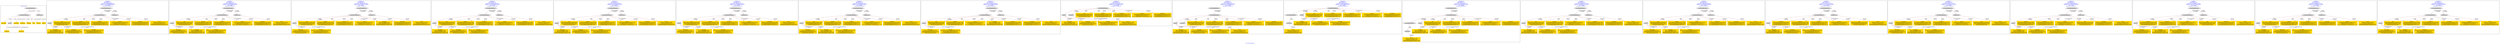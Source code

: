 digraph n0 {
fontcolor="blue"
remincross="true"
label="s12-s-19-artworks.json"
subgraph cluster_0 {
label="1-correct model"
n2[style="filled",color="white",fillcolor="lightgray",label="CulturalHeritageObject1"];
n3[shape="plaintext",style="filled",fillcolor="gold",label="date_made"];
n4[style="filled",color="white",fillcolor="lightgray",label="Person1"];
n5[shape="plaintext",style="filled",fillcolor="gold",label="description"];
n6[shape="plaintext",style="filled",fillcolor="gold",label="dimensions"];
n7[shape="plaintext",style="filled",fillcolor="gold",label="technique"];
n8[shape="plaintext",style="filled",fillcolor="gold",label="title"];
n9[shape="plaintext",style="filled",fillcolor="gold",label="access_id"];
n10[shape="plaintext",style="filled",fillcolor="gold",label="nationality"];
n11[shape="plaintext",style="filled",fillcolor="gold",label="artist_name"];
n12[style="filled",color="white",fillcolor="lightgray",label="EuropeanaAggregation1"];
n13[style="filled",color="white",fillcolor="lightgray",label="WebResource1"];
n14[shape="plaintext",style="filled",fillcolor="gold",label="img_url"];
}
subgraph cluster_1 {
label="candidate 0\nlink coherence:1.0\nnode coherence:1.0\nconfidence:0.4962586639094795\nmapping score:0.6098639990809376\ncost:11.9998\n-precision:0.92-recall:0.92"
n16[style="filled",color="white",fillcolor="lightgray",label="CulturalHeritageObject1"];
n17[style="filled",color="white",fillcolor="lightgray",label="Person1"];
n18[style="filled",color="white",fillcolor="lightgray",label="EuropeanaAggregation1"];
n19[style="filled",color="white",fillcolor="lightgray",label="WebResource1"];
n20[shape="plaintext",style="filled",fillcolor="gold",label="date_made\n[Person,dateOfBirth,0.397]\n[Person,dateOfDeath,0.386]\n[Person,biographicalInformation,0.114]\n[CulturalHeritageObject,created,0.103]"];
n21[shape="plaintext",style="filled",fillcolor="gold",label="artist_name\n[Person,nameOfThePerson,0.56]\n[Person,biographicalInformation,0.317]\n[CulturalHeritageObject,description,0.072]\n[Document,classLink,0.052]"];
n22[shape="plaintext",style="filled",fillcolor="gold",label="title\n[CulturalHeritageObject,description,0.37]\n[Person,biographicalInformation,0.308]\n[CulturalHeritageObject,title,0.224]\n[Document,classLink,0.098]"];
n23[shape="plaintext",style="filled",fillcolor="gold",label="technique\n[CulturalHeritageObject,medium,0.609]\n[CulturalHeritageObject,description,0.188]\n[Person,biographicalInformation,0.124]\n[CulturalHeritageObject,title,0.079]"];
n24[shape="plaintext",style="filled",fillcolor="gold",label="dimensions\n[CulturalHeritageObject,extent,0.595]\n[CulturalHeritageObject,description,0.186]\n[CulturalHeritageObject,title,0.13]\n[CulturalHeritageObject,provenance,0.089]"];
n25[shape="plaintext",style="filled",fillcolor="gold",label="access_id\n[CulturalHeritageObject,extent,0.537]\n[CulturalHeritageObject,description,0.211]\n[WebResource,classLink,0.127]\n[CulturalHeritageObject,accessionNumber,0.125]"];
n26[shape="plaintext",style="filled",fillcolor="gold",label="nationality\n[Person,countryAssociatedWithThePerson,0.873]\n[Person,biographicalInformation,0.07]\n[CulturalHeritageObject,title,0.031]\n[CulturalHeritageObject,description,0.025]"];
n27[shape="plaintext",style="filled",fillcolor="gold",label="description\n[Person,biographicalInformation,0.464]\n[CulturalHeritageObject,description,0.402]\n[CulturalHeritageObject,title,0.087]\n[CulturalHeritageObject,provenance,0.047]"];
n28[shape="plaintext",style="filled",fillcolor="gold",label="img_url\n[WebResource,classLink,0.683]\n[Document,classLink,0.222]\n[Person,biographicalInformation,0.051]\n[CulturalHeritageObject,description,0.045]"];
}
subgraph cluster_2 {
label="candidate 1\nlink coherence:1.0\nnode coherence:1.0\nconfidence:0.4949834685319461\nmapping score:0.6094389339550931\ncost:11.9998\n-precision:0.92-recall:0.92"
n30[style="filled",color="white",fillcolor="lightgray",label="CulturalHeritageObject1"];
n31[style="filled",color="white",fillcolor="lightgray",label="Person1"];
n32[style="filled",color="white",fillcolor="lightgray",label="EuropeanaAggregation1"];
n33[style="filled",color="white",fillcolor="lightgray",label="WebResource1"];
n34[shape="plaintext",style="filled",fillcolor="gold",label="artist_name\n[Person,nameOfThePerson,0.56]\n[Person,biographicalInformation,0.317]\n[CulturalHeritageObject,description,0.072]\n[Document,classLink,0.052]"];
n35[shape="plaintext",style="filled",fillcolor="gold",label="title\n[CulturalHeritageObject,description,0.37]\n[Person,biographicalInformation,0.308]\n[CulturalHeritageObject,title,0.224]\n[Document,classLink,0.098]"];
n36[shape="plaintext",style="filled",fillcolor="gold",label="technique\n[CulturalHeritageObject,medium,0.609]\n[CulturalHeritageObject,description,0.188]\n[Person,biographicalInformation,0.124]\n[CulturalHeritageObject,title,0.079]"];
n37[shape="plaintext",style="filled",fillcolor="gold",label="dimensions\n[CulturalHeritageObject,extent,0.595]\n[CulturalHeritageObject,description,0.186]\n[CulturalHeritageObject,title,0.13]\n[CulturalHeritageObject,provenance,0.089]"];
n38[shape="plaintext",style="filled",fillcolor="gold",label="access_id\n[CulturalHeritageObject,extent,0.537]\n[CulturalHeritageObject,description,0.211]\n[WebResource,classLink,0.127]\n[CulturalHeritageObject,accessionNumber,0.125]"];
n39[shape="plaintext",style="filled",fillcolor="gold",label="date_made\n[Person,dateOfBirth,0.397]\n[Person,dateOfDeath,0.386]\n[Person,biographicalInformation,0.114]\n[CulturalHeritageObject,created,0.103]"];
n40[shape="plaintext",style="filled",fillcolor="gold",label="nationality\n[Person,countryAssociatedWithThePerson,0.873]\n[Person,biographicalInformation,0.07]\n[CulturalHeritageObject,title,0.031]\n[CulturalHeritageObject,description,0.025]"];
n41[shape="plaintext",style="filled",fillcolor="gold",label="description\n[Person,biographicalInformation,0.464]\n[CulturalHeritageObject,description,0.402]\n[CulturalHeritageObject,title,0.087]\n[CulturalHeritageObject,provenance,0.047]"];
n42[shape="plaintext",style="filled",fillcolor="gold",label="img_url\n[WebResource,classLink,0.683]\n[Document,classLink,0.222]\n[Person,biographicalInformation,0.051]\n[CulturalHeritageObject,description,0.045]"];
}
subgraph cluster_3 {
label="candidate 10\nlink coherence:1.0\nnode coherence:1.0\nconfidence:0.4635248199029944\nmapping score:0.5989527177454426\ncost:11.9998\n-precision:1.0-recall:1.0"
n44[style="filled",color="white",fillcolor="lightgray",label="CulturalHeritageObject1"];
n45[style="filled",color="white",fillcolor="lightgray",label="Person1"];
n46[style="filled",color="white",fillcolor="lightgray",label="EuropeanaAggregation1"];
n47[style="filled",color="white",fillcolor="lightgray",label="WebResource1"];
n48[shape="plaintext",style="filled",fillcolor="gold",label="artist_name\n[Person,nameOfThePerson,0.56]\n[Person,biographicalInformation,0.317]\n[CulturalHeritageObject,description,0.072]\n[Document,classLink,0.052]"];
n49[shape="plaintext",style="filled",fillcolor="gold",label="title\n[CulturalHeritageObject,description,0.37]\n[Person,biographicalInformation,0.308]\n[CulturalHeritageObject,title,0.224]\n[Document,classLink,0.098]"];
n50[shape="plaintext",style="filled",fillcolor="gold",label="technique\n[CulturalHeritageObject,medium,0.609]\n[CulturalHeritageObject,description,0.188]\n[Person,biographicalInformation,0.124]\n[CulturalHeritageObject,title,0.079]"];
n51[shape="plaintext",style="filled",fillcolor="gold",label="dimensions\n[CulturalHeritageObject,extent,0.595]\n[CulturalHeritageObject,description,0.186]\n[CulturalHeritageObject,title,0.13]\n[CulturalHeritageObject,provenance,0.089]"];
n52[shape="plaintext",style="filled",fillcolor="gold",label="access_id\n[CulturalHeritageObject,extent,0.537]\n[CulturalHeritageObject,description,0.211]\n[WebResource,classLink,0.127]\n[CulturalHeritageObject,accessionNumber,0.125]"];
n53[shape="plaintext",style="filled",fillcolor="gold",label="date_made\n[Person,dateOfBirth,0.397]\n[Person,dateOfDeath,0.386]\n[Person,biographicalInformation,0.114]\n[CulturalHeritageObject,created,0.103]"];
n54[shape="plaintext",style="filled",fillcolor="gold",label="nationality\n[Person,countryAssociatedWithThePerson,0.873]\n[Person,biographicalInformation,0.07]\n[CulturalHeritageObject,title,0.031]\n[CulturalHeritageObject,description,0.025]"];
n55[shape="plaintext",style="filled",fillcolor="gold",label="description\n[Person,biographicalInformation,0.464]\n[CulturalHeritageObject,description,0.402]\n[CulturalHeritageObject,title,0.087]\n[CulturalHeritageObject,provenance,0.047]"];
n56[shape="plaintext",style="filled",fillcolor="gold",label="img_url\n[WebResource,classLink,0.683]\n[Document,classLink,0.222]\n[Person,biographicalInformation,0.051]\n[CulturalHeritageObject,description,0.045]"];
}
subgraph cluster_4 {
label="candidate 11\nlink coherence:1.0\nnode coherence:1.0\nconfidence:0.45678439160992657\nmapping score:0.5967059083144199\ncost:11.9998\n-precision:0.83-recall:0.83"
n58[style="filled",color="white",fillcolor="lightgray",label="CulturalHeritageObject1"];
n59[style="filled",color="white",fillcolor="lightgray",label="Person1"];
n60[style="filled",color="white",fillcolor="lightgray",label="EuropeanaAggregation1"];
n61[style="filled",color="white",fillcolor="lightgray",label="WebResource1"];
n62[shape="plaintext",style="filled",fillcolor="gold",label="date_made\n[Person,dateOfBirth,0.397]\n[Person,dateOfDeath,0.386]\n[Person,biographicalInformation,0.114]\n[CulturalHeritageObject,created,0.103]"];
n63[shape="plaintext",style="filled",fillcolor="gold",label="artist_name\n[Person,nameOfThePerson,0.56]\n[Person,biographicalInformation,0.317]\n[CulturalHeritageObject,description,0.072]\n[Document,classLink,0.052]"];
n64[shape="plaintext",style="filled",fillcolor="gold",label="title\n[CulturalHeritageObject,description,0.37]\n[Person,biographicalInformation,0.308]\n[CulturalHeritageObject,title,0.224]\n[Document,classLink,0.098]"];
n65[shape="plaintext",style="filled",fillcolor="gold",label="technique\n[CulturalHeritageObject,medium,0.609]\n[CulturalHeritageObject,description,0.188]\n[Person,biographicalInformation,0.124]\n[CulturalHeritageObject,title,0.079]"];
n66[shape="plaintext",style="filled",fillcolor="gold",label="dimensions\n[CulturalHeritageObject,extent,0.595]\n[CulturalHeritageObject,description,0.186]\n[CulturalHeritageObject,title,0.13]\n[CulturalHeritageObject,provenance,0.089]"];
n67[shape="plaintext",style="filled",fillcolor="gold",label="access_id\n[CulturalHeritageObject,extent,0.537]\n[CulturalHeritageObject,description,0.211]\n[WebResource,classLink,0.127]\n[CulturalHeritageObject,accessionNumber,0.125]"];
n68[shape="plaintext",style="filled",fillcolor="gold",label="nationality\n[Person,countryAssociatedWithThePerson,0.873]\n[Person,biographicalInformation,0.07]\n[CulturalHeritageObject,title,0.031]\n[CulturalHeritageObject,description,0.025]"];
n69[shape="plaintext",style="filled",fillcolor="gold",label="description\n[Person,biographicalInformation,0.464]\n[CulturalHeritageObject,description,0.402]\n[CulturalHeritageObject,title,0.087]\n[CulturalHeritageObject,provenance,0.047]"];
n70[shape="plaintext",style="filled",fillcolor="gold",label="img_url\n[WebResource,classLink,0.683]\n[Document,classLink,0.222]\n[Person,biographicalInformation,0.051]\n[CulturalHeritageObject,description,0.045]"];
}
subgraph cluster_5 {
label="candidate 12\nlink coherence:1.0\nnode coherence:1.0\nconfidence:0.45678439160992657\nmapping score:0.5967059083144199\ncost:11.99985\n-precision:0.83-recall:0.83"
n72[style="filled",color="white",fillcolor="lightgray",label="CulturalHeritageObject1"];
n73[style="filled",color="white",fillcolor="lightgray",label="Person1"];
n74[style="filled",color="white",fillcolor="lightgray",label="EuropeanaAggregation1"];
n75[style="filled",color="white",fillcolor="lightgray",label="WebResource2"];
n76[shape="plaintext",style="filled",fillcolor="gold",label="img_url\n[WebResource,classLink,0.683]\n[Document,classLink,0.222]\n[Person,biographicalInformation,0.051]\n[CulturalHeritageObject,description,0.045]"];
n77[shape="plaintext",style="filled",fillcolor="gold",label="date_made\n[Person,dateOfBirth,0.397]\n[Person,dateOfDeath,0.386]\n[Person,biographicalInformation,0.114]\n[CulturalHeritageObject,created,0.103]"];
n78[shape="plaintext",style="filled",fillcolor="gold",label="artist_name\n[Person,nameOfThePerson,0.56]\n[Person,biographicalInformation,0.317]\n[CulturalHeritageObject,description,0.072]\n[Document,classLink,0.052]"];
n79[shape="plaintext",style="filled",fillcolor="gold",label="title\n[CulturalHeritageObject,description,0.37]\n[Person,biographicalInformation,0.308]\n[CulturalHeritageObject,title,0.224]\n[Document,classLink,0.098]"];
n80[shape="plaintext",style="filled",fillcolor="gold",label="technique\n[CulturalHeritageObject,medium,0.609]\n[CulturalHeritageObject,description,0.188]\n[Person,biographicalInformation,0.124]\n[CulturalHeritageObject,title,0.079]"];
n81[shape="plaintext",style="filled",fillcolor="gold",label="dimensions\n[CulturalHeritageObject,extent,0.595]\n[CulturalHeritageObject,description,0.186]\n[CulturalHeritageObject,title,0.13]\n[CulturalHeritageObject,provenance,0.089]"];
n82[shape="plaintext",style="filled",fillcolor="gold",label="access_id\n[CulturalHeritageObject,extent,0.537]\n[CulturalHeritageObject,description,0.211]\n[WebResource,classLink,0.127]\n[CulturalHeritageObject,accessionNumber,0.125]"];
n83[shape="plaintext",style="filled",fillcolor="gold",label="nationality\n[Person,countryAssociatedWithThePerson,0.873]\n[Person,biographicalInformation,0.07]\n[CulturalHeritageObject,title,0.031]\n[CulturalHeritageObject,description,0.025]"];
n84[shape="plaintext",style="filled",fillcolor="gold",label="description\n[Person,biographicalInformation,0.464]\n[CulturalHeritageObject,description,0.402]\n[CulturalHeritageObject,title,0.087]\n[CulturalHeritageObject,provenance,0.047]"];
}
subgraph cluster_6 {
label="candidate 13\nlink coherence:1.0\nnode coherence:1.0\nconfidence:0.45550919623239317\nmapping score:0.5962808431885754\ncost:11.9998\n-precision:0.83-recall:0.83"
n86[style="filled",color="white",fillcolor="lightgray",label="CulturalHeritageObject1"];
n87[style="filled",color="white",fillcolor="lightgray",label="Person1"];
n88[style="filled",color="white",fillcolor="lightgray",label="EuropeanaAggregation1"];
n89[style="filled",color="white",fillcolor="lightgray",label="WebResource1"];
n90[shape="plaintext",style="filled",fillcolor="gold",label="artist_name\n[Person,nameOfThePerson,0.56]\n[Person,biographicalInformation,0.317]\n[CulturalHeritageObject,description,0.072]\n[Document,classLink,0.052]"];
n91[shape="plaintext",style="filled",fillcolor="gold",label="title\n[CulturalHeritageObject,description,0.37]\n[Person,biographicalInformation,0.308]\n[CulturalHeritageObject,title,0.224]\n[Document,classLink,0.098]"];
n92[shape="plaintext",style="filled",fillcolor="gold",label="technique\n[CulturalHeritageObject,medium,0.609]\n[CulturalHeritageObject,description,0.188]\n[Person,biographicalInformation,0.124]\n[CulturalHeritageObject,title,0.079]"];
n93[shape="plaintext",style="filled",fillcolor="gold",label="dimensions\n[CulturalHeritageObject,extent,0.595]\n[CulturalHeritageObject,description,0.186]\n[CulturalHeritageObject,title,0.13]\n[CulturalHeritageObject,provenance,0.089]"];
n94[shape="plaintext",style="filled",fillcolor="gold",label="access_id\n[CulturalHeritageObject,extent,0.537]\n[CulturalHeritageObject,description,0.211]\n[WebResource,classLink,0.127]\n[CulturalHeritageObject,accessionNumber,0.125]"];
n95[shape="plaintext",style="filled",fillcolor="gold",label="date_made\n[Person,dateOfBirth,0.397]\n[Person,dateOfDeath,0.386]\n[Person,biographicalInformation,0.114]\n[CulturalHeritageObject,created,0.103]"];
n96[shape="plaintext",style="filled",fillcolor="gold",label="nationality\n[Person,countryAssociatedWithThePerson,0.873]\n[Person,biographicalInformation,0.07]\n[CulturalHeritageObject,title,0.031]\n[CulturalHeritageObject,description,0.025]"];
n97[shape="plaintext",style="filled",fillcolor="gold",label="description\n[Person,biographicalInformation,0.464]\n[CulturalHeritageObject,description,0.402]\n[CulturalHeritageObject,title,0.087]\n[CulturalHeritageObject,provenance,0.047]"];
n98[shape="plaintext",style="filled",fillcolor="gold",label="img_url\n[WebResource,classLink,0.683]\n[Document,classLink,0.222]\n[Person,biographicalInformation,0.051]\n[CulturalHeritageObject,description,0.045]"];
}
subgraph cluster_7 {
label="candidate 14\nlink coherence:1.0\nnode coherence:1.0\nconfidence:0.45550919623239317\nmapping score:0.5962808431885754\ncost:11.99985\n-precision:0.83-recall:0.83"
n100[style="filled",color="white",fillcolor="lightgray",label="CulturalHeritageObject1"];
n101[style="filled",color="white",fillcolor="lightgray",label="Person1"];
n102[style="filled",color="white",fillcolor="lightgray",label="EuropeanaAggregation1"];
n103[style="filled",color="white",fillcolor="lightgray",label="WebResource2"];
n104[shape="plaintext",style="filled",fillcolor="gold",label="img_url\n[WebResource,classLink,0.683]\n[Document,classLink,0.222]\n[Person,biographicalInformation,0.051]\n[CulturalHeritageObject,description,0.045]"];
n105[shape="plaintext",style="filled",fillcolor="gold",label="artist_name\n[Person,nameOfThePerson,0.56]\n[Person,biographicalInformation,0.317]\n[CulturalHeritageObject,description,0.072]\n[Document,classLink,0.052]"];
n106[shape="plaintext",style="filled",fillcolor="gold",label="title\n[CulturalHeritageObject,description,0.37]\n[Person,biographicalInformation,0.308]\n[CulturalHeritageObject,title,0.224]\n[Document,classLink,0.098]"];
n107[shape="plaintext",style="filled",fillcolor="gold",label="technique\n[CulturalHeritageObject,medium,0.609]\n[CulturalHeritageObject,description,0.188]\n[Person,biographicalInformation,0.124]\n[CulturalHeritageObject,title,0.079]"];
n108[shape="plaintext",style="filled",fillcolor="gold",label="dimensions\n[CulturalHeritageObject,extent,0.595]\n[CulturalHeritageObject,description,0.186]\n[CulturalHeritageObject,title,0.13]\n[CulturalHeritageObject,provenance,0.089]"];
n109[shape="plaintext",style="filled",fillcolor="gold",label="access_id\n[CulturalHeritageObject,extent,0.537]\n[CulturalHeritageObject,description,0.211]\n[WebResource,classLink,0.127]\n[CulturalHeritageObject,accessionNumber,0.125]"];
n110[shape="plaintext",style="filled",fillcolor="gold",label="date_made\n[Person,dateOfBirth,0.397]\n[Person,dateOfDeath,0.386]\n[Person,biographicalInformation,0.114]\n[CulturalHeritageObject,created,0.103]"];
n111[shape="plaintext",style="filled",fillcolor="gold",label="nationality\n[Person,countryAssociatedWithThePerson,0.873]\n[Person,biographicalInformation,0.07]\n[CulturalHeritageObject,title,0.031]\n[CulturalHeritageObject,description,0.025]"];
n112[shape="plaintext",style="filled",fillcolor="gold",label="description\n[Person,biographicalInformation,0.464]\n[CulturalHeritageObject,description,0.402]\n[CulturalHeritageObject,title,0.087]\n[CulturalHeritageObject,provenance,0.047]"];
}
subgraph cluster_8 {
label="candidate 15\nlink coherence:1.0\nnode coherence:1.0\nconfidence:0.45316462630560395\nmapping score:0.5954993198796458\ncost:11.9998\n-precision:0.83-recall:0.83"
n114[style="filled",color="white",fillcolor="lightgray",label="CulturalHeritageObject1"];
n115[style="filled",color="white",fillcolor="lightgray",label="Person1"];
n116[style="filled",color="white",fillcolor="lightgray",label="EuropeanaAggregation1"];
n117[style="filled",color="white",fillcolor="lightgray",label="WebResource1"];
n118[shape="plaintext",style="filled",fillcolor="gold",label="artist_name\n[Person,nameOfThePerson,0.56]\n[Person,biographicalInformation,0.317]\n[CulturalHeritageObject,description,0.072]\n[Document,classLink,0.052]"];
n119[shape="plaintext",style="filled",fillcolor="gold",label="title\n[CulturalHeritageObject,description,0.37]\n[Person,biographicalInformation,0.308]\n[CulturalHeritageObject,title,0.224]\n[Document,classLink,0.098]"];
n120[shape="plaintext",style="filled",fillcolor="gold",label="technique\n[CulturalHeritageObject,medium,0.609]\n[CulturalHeritageObject,description,0.188]\n[Person,biographicalInformation,0.124]\n[CulturalHeritageObject,title,0.079]"];
n121[shape="plaintext",style="filled",fillcolor="gold",label="access_id\n[CulturalHeritageObject,extent,0.537]\n[CulturalHeritageObject,description,0.211]\n[WebResource,classLink,0.127]\n[CulturalHeritageObject,accessionNumber,0.125]"];
n122[shape="plaintext",style="filled",fillcolor="gold",label="date_made\n[Person,dateOfBirth,0.397]\n[Person,dateOfDeath,0.386]\n[Person,biographicalInformation,0.114]\n[CulturalHeritageObject,created,0.103]"];
n123[shape="plaintext",style="filled",fillcolor="gold",label="nationality\n[Person,countryAssociatedWithThePerson,0.873]\n[Person,biographicalInformation,0.07]\n[CulturalHeritageObject,title,0.031]\n[CulturalHeritageObject,description,0.025]"];
n124[shape="plaintext",style="filled",fillcolor="gold",label="dimensions\n[CulturalHeritageObject,extent,0.595]\n[CulturalHeritageObject,description,0.186]\n[CulturalHeritageObject,title,0.13]\n[CulturalHeritageObject,provenance,0.089]"];
n125[shape="plaintext",style="filled",fillcolor="gold",label="description\n[Person,biographicalInformation,0.464]\n[CulturalHeritageObject,description,0.402]\n[CulturalHeritageObject,title,0.087]\n[CulturalHeritageObject,provenance,0.047]"];
n126[shape="plaintext",style="filled",fillcolor="gold",label="img_url\n[WebResource,classLink,0.683]\n[Document,classLink,0.222]\n[Person,biographicalInformation,0.051]\n[CulturalHeritageObject,description,0.045]"];
}
subgraph cluster_9 {
label="candidate 16\nlink coherence:1.0\nnode coherence:1.0\nconfidence:0.4450334694572182\nmapping score:0.5927889342635172\ncost:10.99992\n-precision:0.73-recall:0.67"
n128[style="filled",color="white",fillcolor="lightgray",label="CulturalHeritageObject1"];
n129[style="filled",color="white",fillcolor="lightgray",label="Person1"];
n130[style="filled",color="white",fillcolor="lightgray",label="Document1"];
n131[shape="plaintext",style="filled",fillcolor="gold",label="date_made\n[Person,dateOfBirth,0.397]\n[Person,dateOfDeath,0.386]\n[Person,biographicalInformation,0.114]\n[CulturalHeritageObject,created,0.103]"];
n132[shape="plaintext",style="filled",fillcolor="gold",label="artist_name\n[Person,nameOfThePerson,0.56]\n[Person,biographicalInformation,0.317]\n[CulturalHeritageObject,description,0.072]\n[Document,classLink,0.052]"];
n133[shape="plaintext",style="filled",fillcolor="gold",label="title\n[CulturalHeritageObject,description,0.37]\n[Person,biographicalInformation,0.308]\n[CulturalHeritageObject,title,0.224]\n[Document,classLink,0.098]"];
n134[shape="plaintext",style="filled",fillcolor="gold",label="technique\n[CulturalHeritageObject,medium,0.609]\n[CulturalHeritageObject,description,0.188]\n[Person,biographicalInformation,0.124]\n[CulturalHeritageObject,title,0.079]"];
n135[shape="plaintext",style="filled",fillcolor="gold",label="dimensions\n[CulturalHeritageObject,extent,0.595]\n[CulturalHeritageObject,description,0.186]\n[CulturalHeritageObject,title,0.13]\n[CulturalHeritageObject,provenance,0.089]"];
n136[shape="plaintext",style="filled",fillcolor="gold",label="access_id\n[CulturalHeritageObject,extent,0.537]\n[CulturalHeritageObject,description,0.211]\n[WebResource,classLink,0.127]\n[CulturalHeritageObject,accessionNumber,0.125]"];
n137[shape="plaintext",style="filled",fillcolor="gold",label="nationality\n[Person,countryAssociatedWithThePerson,0.873]\n[Person,biographicalInformation,0.07]\n[CulturalHeritageObject,title,0.031]\n[CulturalHeritageObject,description,0.025]"];
n138[shape="plaintext",style="filled",fillcolor="gold",label="description\n[Person,biographicalInformation,0.464]\n[CulturalHeritageObject,description,0.402]\n[CulturalHeritageObject,title,0.087]\n[CulturalHeritageObject,provenance,0.047]"];
n139[shape="plaintext",style="filled",fillcolor="gold",label="img_url\n[WebResource,classLink,0.683]\n[Document,classLink,0.222]\n[Person,biographicalInformation,0.051]\n[CulturalHeritageObject,description,0.045]"];
}
subgraph cluster_10 {
label="candidate 17\nlink coherence:1.0\nnode coherence:1.0\nconfidence:0.4450334694572182\nmapping score:0.5927889342635172\ncost:11.99986\n-precision:0.75-recall:0.75"
n141[style="filled",color="white",fillcolor="lightgray",label="CulturalHeritageObject1"];
n142[style="filled",color="white",fillcolor="lightgray",label="Person1"];
n143[style="filled",color="white",fillcolor="lightgray",label="Document1"];
n144[style="filled",color="white",fillcolor="lightgray",label="EuropeanaAggregation1"];
n145[shape="plaintext",style="filled",fillcolor="gold",label="date_made\n[Person,dateOfBirth,0.397]\n[Person,dateOfDeath,0.386]\n[Person,biographicalInformation,0.114]\n[CulturalHeritageObject,created,0.103]"];
n146[shape="plaintext",style="filled",fillcolor="gold",label="artist_name\n[Person,nameOfThePerson,0.56]\n[Person,biographicalInformation,0.317]\n[CulturalHeritageObject,description,0.072]\n[Document,classLink,0.052]"];
n147[shape="plaintext",style="filled",fillcolor="gold",label="title\n[CulturalHeritageObject,description,0.37]\n[Person,biographicalInformation,0.308]\n[CulturalHeritageObject,title,0.224]\n[Document,classLink,0.098]"];
n148[shape="plaintext",style="filled",fillcolor="gold",label="technique\n[CulturalHeritageObject,medium,0.609]\n[CulturalHeritageObject,description,0.188]\n[Person,biographicalInformation,0.124]\n[CulturalHeritageObject,title,0.079]"];
n149[shape="plaintext",style="filled",fillcolor="gold",label="dimensions\n[CulturalHeritageObject,extent,0.595]\n[CulturalHeritageObject,description,0.186]\n[CulturalHeritageObject,title,0.13]\n[CulturalHeritageObject,provenance,0.089]"];
n150[shape="plaintext",style="filled",fillcolor="gold",label="access_id\n[CulturalHeritageObject,extent,0.537]\n[CulturalHeritageObject,description,0.211]\n[WebResource,classLink,0.127]\n[CulturalHeritageObject,accessionNumber,0.125]"];
n151[shape="plaintext",style="filled",fillcolor="gold",label="nationality\n[Person,countryAssociatedWithThePerson,0.873]\n[Person,biographicalInformation,0.07]\n[CulturalHeritageObject,title,0.031]\n[CulturalHeritageObject,description,0.025]"];
n152[shape="plaintext",style="filled",fillcolor="gold",label="description\n[Person,biographicalInformation,0.464]\n[CulturalHeritageObject,description,0.402]\n[CulturalHeritageObject,title,0.087]\n[CulturalHeritageObject,provenance,0.047]"];
n153[shape="plaintext",style="filled",fillcolor="gold",label="img_url\n[WebResource,classLink,0.683]\n[Document,classLink,0.222]\n[Person,biographicalInformation,0.051]\n[CulturalHeritageObject,description,0.045]"];
}
subgraph cluster_11 {
label="candidate 18\nlink coherence:1.0\nnode coherence:1.0\nconfidence:0.4450334694572182\nmapping score:0.5927889342635172\ncost:11.99991\n-precision:0.67-recall:0.67"
n155[style="filled",color="white",fillcolor="lightgray",label="CulturalHeritageObject1"];
n156[style="filled",color="white",fillcolor="lightgray",label="CulturalHeritageObject2"];
n157[style="filled",color="white",fillcolor="lightgray",label="Person1"];
n158[style="filled",color="white",fillcolor="lightgray",label="Document2"];
n159[shape="plaintext",style="filled",fillcolor="gold",label="date_made\n[Person,dateOfBirth,0.397]\n[Person,dateOfDeath,0.386]\n[Person,biographicalInformation,0.114]\n[CulturalHeritageObject,created,0.103]"];
n160[shape="plaintext",style="filled",fillcolor="gold",label="artist_name\n[Person,nameOfThePerson,0.56]\n[Person,biographicalInformation,0.317]\n[CulturalHeritageObject,description,0.072]\n[Document,classLink,0.052]"];
n161[shape="plaintext",style="filled",fillcolor="gold",label="title\n[CulturalHeritageObject,description,0.37]\n[Person,biographicalInformation,0.308]\n[CulturalHeritageObject,title,0.224]\n[Document,classLink,0.098]"];
n162[shape="plaintext",style="filled",fillcolor="gold",label="technique\n[CulturalHeritageObject,medium,0.609]\n[CulturalHeritageObject,description,0.188]\n[Person,biographicalInformation,0.124]\n[CulturalHeritageObject,title,0.079]"];
n163[shape="plaintext",style="filled",fillcolor="gold",label="dimensions\n[CulturalHeritageObject,extent,0.595]\n[CulturalHeritageObject,description,0.186]\n[CulturalHeritageObject,title,0.13]\n[CulturalHeritageObject,provenance,0.089]"];
n164[shape="plaintext",style="filled",fillcolor="gold",label="access_id\n[CulturalHeritageObject,extent,0.537]\n[CulturalHeritageObject,description,0.211]\n[WebResource,classLink,0.127]\n[CulturalHeritageObject,accessionNumber,0.125]"];
n165[shape="plaintext",style="filled",fillcolor="gold",label="img_url\n[WebResource,classLink,0.683]\n[Document,classLink,0.222]\n[Person,biographicalInformation,0.051]\n[CulturalHeritageObject,description,0.045]"];
n166[shape="plaintext",style="filled",fillcolor="gold",label="nationality\n[Person,countryAssociatedWithThePerson,0.873]\n[Person,biographicalInformation,0.07]\n[CulturalHeritageObject,title,0.031]\n[CulturalHeritageObject,description,0.025]"];
n167[shape="plaintext",style="filled",fillcolor="gold",label="description\n[Person,biographicalInformation,0.464]\n[CulturalHeritageObject,description,0.402]\n[CulturalHeritageObject,title,0.087]\n[CulturalHeritageObject,provenance,0.047]"];
}
subgraph cluster_12 {
label="candidate 19\nlink coherence:1.0\nnode coherence:1.0\nconfidence:0.4450334694572182\nmapping score:0.5927889342635172\ncost:12.99985\n-precision:0.69-recall:0.75"
n169[style="filled",color="white",fillcolor="lightgray",label="CulturalHeritageObject1"];
n170[style="filled",color="white",fillcolor="lightgray",label="CulturalHeritageObject2"];
n171[style="filled",color="white",fillcolor="lightgray",label="Person1"];
n172[style="filled",color="white",fillcolor="lightgray",label="Document2"];
n173[style="filled",color="white",fillcolor="lightgray",label="EuropeanaAggregation1"];
n174[shape="plaintext",style="filled",fillcolor="gold",label="date_made\n[Person,dateOfBirth,0.397]\n[Person,dateOfDeath,0.386]\n[Person,biographicalInformation,0.114]\n[CulturalHeritageObject,created,0.103]"];
n175[shape="plaintext",style="filled",fillcolor="gold",label="artist_name\n[Person,nameOfThePerson,0.56]\n[Person,biographicalInformation,0.317]\n[CulturalHeritageObject,description,0.072]\n[Document,classLink,0.052]"];
n176[shape="plaintext",style="filled",fillcolor="gold",label="title\n[CulturalHeritageObject,description,0.37]\n[Person,biographicalInformation,0.308]\n[CulturalHeritageObject,title,0.224]\n[Document,classLink,0.098]"];
n177[shape="plaintext",style="filled",fillcolor="gold",label="technique\n[CulturalHeritageObject,medium,0.609]\n[CulturalHeritageObject,description,0.188]\n[Person,biographicalInformation,0.124]\n[CulturalHeritageObject,title,0.079]"];
n178[shape="plaintext",style="filled",fillcolor="gold",label="dimensions\n[CulturalHeritageObject,extent,0.595]\n[CulturalHeritageObject,description,0.186]\n[CulturalHeritageObject,title,0.13]\n[CulturalHeritageObject,provenance,0.089]"];
n179[shape="plaintext",style="filled",fillcolor="gold",label="access_id\n[CulturalHeritageObject,extent,0.537]\n[CulturalHeritageObject,description,0.211]\n[WebResource,classLink,0.127]\n[CulturalHeritageObject,accessionNumber,0.125]"];
n180[shape="plaintext",style="filled",fillcolor="gold",label="img_url\n[WebResource,classLink,0.683]\n[Document,classLink,0.222]\n[Person,biographicalInformation,0.051]\n[CulturalHeritageObject,description,0.045]"];
n181[shape="plaintext",style="filled",fillcolor="gold",label="nationality\n[Person,countryAssociatedWithThePerson,0.873]\n[Person,biographicalInformation,0.07]\n[CulturalHeritageObject,title,0.031]\n[CulturalHeritageObject,description,0.025]"];
n182[shape="plaintext",style="filled",fillcolor="gold",label="description\n[Person,biographicalInformation,0.464]\n[CulturalHeritageObject,description,0.402]\n[CulturalHeritageObject,title,0.087]\n[CulturalHeritageObject,provenance,0.047]"];
}
subgraph cluster_13 {
label="candidate 2\nlink coherence:1.0\nnode coherence:1.0\nconfidence:0.48589847031208905\nmapping score:0.6064106012151408\ncost:11.9998\n-precision:0.75-recall:0.75"
n184[style="filled",color="white",fillcolor="lightgray",label="CulturalHeritageObject1"];
n185[style="filled",color="white",fillcolor="lightgray",label="Person1"];
n186[style="filled",color="white",fillcolor="lightgray",label="EuropeanaAggregation1"];
n187[style="filled",color="white",fillcolor="lightgray",label="WebResource1"];
n188[shape="plaintext",style="filled",fillcolor="gold",label="date_made\n[Person,dateOfBirth,0.397]\n[Person,dateOfDeath,0.386]\n[Person,biographicalInformation,0.114]\n[CulturalHeritageObject,created,0.103]"];
n189[shape="plaintext",style="filled",fillcolor="gold",label="artist_name\n[Person,nameOfThePerson,0.56]\n[Person,biographicalInformation,0.317]\n[CulturalHeritageObject,description,0.072]\n[Document,classLink,0.052]"];
n190[shape="plaintext",style="filled",fillcolor="gold",label="title\n[CulturalHeritageObject,description,0.37]\n[Person,biographicalInformation,0.308]\n[CulturalHeritageObject,title,0.224]\n[Document,classLink,0.098]"];
n191[shape="plaintext",style="filled",fillcolor="gold",label="technique\n[CulturalHeritageObject,medium,0.609]\n[CulturalHeritageObject,description,0.188]\n[Person,biographicalInformation,0.124]\n[CulturalHeritageObject,title,0.079]"];
n192[shape="plaintext",style="filled",fillcolor="gold",label="access_id\n[CulturalHeritageObject,extent,0.537]\n[CulturalHeritageObject,description,0.211]\n[WebResource,classLink,0.127]\n[CulturalHeritageObject,accessionNumber,0.125]"];
n193[shape="plaintext",style="filled",fillcolor="gold",label="nationality\n[Person,countryAssociatedWithThePerson,0.873]\n[Person,biographicalInformation,0.07]\n[CulturalHeritageObject,title,0.031]\n[CulturalHeritageObject,description,0.025]"];
n194[shape="plaintext",style="filled",fillcolor="gold",label="dimensions\n[CulturalHeritageObject,extent,0.595]\n[CulturalHeritageObject,description,0.186]\n[CulturalHeritageObject,title,0.13]\n[CulturalHeritageObject,provenance,0.089]"];
n195[shape="plaintext",style="filled",fillcolor="gold",label="description\n[Person,biographicalInformation,0.464]\n[CulturalHeritageObject,description,0.402]\n[CulturalHeritageObject,title,0.087]\n[CulturalHeritageObject,provenance,0.047]"];
n196[shape="plaintext",style="filled",fillcolor="gold",label="img_url\n[WebResource,classLink,0.683]\n[Document,classLink,0.222]\n[Person,biographicalInformation,0.051]\n[CulturalHeritageObject,description,0.045]"];
}
subgraph cluster_14 {
label="candidate 3\nlink coherence:1.0\nnode coherence:1.0\nconfidence:0.48462327493455565\nmapping score:0.6059855360892963\ncost:11.9998\n-precision:0.75-recall:0.75"
n198[style="filled",color="white",fillcolor="lightgray",label="CulturalHeritageObject1"];
n199[style="filled",color="white",fillcolor="lightgray",label="Person1"];
n200[style="filled",color="white",fillcolor="lightgray",label="EuropeanaAggregation1"];
n201[style="filled",color="white",fillcolor="lightgray",label="WebResource1"];
n202[shape="plaintext",style="filled",fillcolor="gold",label="artist_name\n[Person,nameOfThePerson,0.56]\n[Person,biographicalInformation,0.317]\n[CulturalHeritageObject,description,0.072]\n[Document,classLink,0.052]"];
n203[shape="plaintext",style="filled",fillcolor="gold",label="title\n[CulturalHeritageObject,description,0.37]\n[Person,biographicalInformation,0.308]\n[CulturalHeritageObject,title,0.224]\n[Document,classLink,0.098]"];
n204[shape="plaintext",style="filled",fillcolor="gold",label="technique\n[CulturalHeritageObject,medium,0.609]\n[CulturalHeritageObject,description,0.188]\n[Person,biographicalInformation,0.124]\n[CulturalHeritageObject,title,0.079]"];
n205[shape="plaintext",style="filled",fillcolor="gold",label="access_id\n[CulturalHeritageObject,extent,0.537]\n[CulturalHeritageObject,description,0.211]\n[WebResource,classLink,0.127]\n[CulturalHeritageObject,accessionNumber,0.125]"];
n206[shape="plaintext",style="filled",fillcolor="gold",label="date_made\n[Person,dateOfBirth,0.397]\n[Person,dateOfDeath,0.386]\n[Person,biographicalInformation,0.114]\n[CulturalHeritageObject,created,0.103]"];
n207[shape="plaintext",style="filled",fillcolor="gold",label="nationality\n[Person,countryAssociatedWithThePerson,0.873]\n[Person,biographicalInformation,0.07]\n[CulturalHeritageObject,title,0.031]\n[CulturalHeritageObject,description,0.025]"];
n208[shape="plaintext",style="filled",fillcolor="gold",label="dimensions\n[CulturalHeritageObject,extent,0.595]\n[CulturalHeritageObject,description,0.186]\n[CulturalHeritageObject,title,0.13]\n[CulturalHeritageObject,provenance,0.089]"];
n209[shape="plaintext",style="filled",fillcolor="gold",label="description\n[Person,biographicalInformation,0.464]\n[CulturalHeritageObject,description,0.402]\n[CulturalHeritageObject,title,0.087]\n[CulturalHeritageObject,provenance,0.047]"];
n210[shape="plaintext",style="filled",fillcolor="gold",label="img_url\n[WebResource,classLink,0.683]\n[Document,classLink,0.222]\n[Person,biographicalInformation,0.051]\n[CulturalHeritageObject,description,0.045]"];
}
subgraph cluster_15 {
label="candidate 4\nlink coherence:1.0\nnode coherence:1.0\nconfidence:0.4775671332216581\nmapping score:0.6036334888516638\ncost:11.9998\n-precision:0.75-recall:0.75"
n212[style="filled",color="white",fillcolor="lightgray",label="CulturalHeritageObject1"];
n213[style="filled",color="white",fillcolor="lightgray",label="Person1"];
n214[style="filled",color="white",fillcolor="lightgray",label="EuropeanaAggregation1"];
n215[style="filled",color="white",fillcolor="lightgray",label="WebResource1"];
n216[shape="plaintext",style="filled",fillcolor="gold",label="date_made\n[Person,dateOfBirth,0.397]\n[Person,dateOfDeath,0.386]\n[Person,biographicalInformation,0.114]\n[CulturalHeritageObject,created,0.103]"];
n217[shape="plaintext",style="filled",fillcolor="gold",label="artist_name\n[Person,nameOfThePerson,0.56]\n[Person,biographicalInformation,0.317]\n[CulturalHeritageObject,description,0.072]\n[Document,classLink,0.052]"];
n218[shape="plaintext",style="filled",fillcolor="gold",label="description\n[Person,biographicalInformation,0.464]\n[CulturalHeritageObject,description,0.402]\n[CulturalHeritageObject,title,0.087]\n[CulturalHeritageObject,provenance,0.047]"];
n219[shape="plaintext",style="filled",fillcolor="gold",label="technique\n[CulturalHeritageObject,medium,0.609]\n[CulturalHeritageObject,description,0.188]\n[Person,biographicalInformation,0.124]\n[CulturalHeritageObject,title,0.079]"];
n220[shape="plaintext",style="filled",fillcolor="gold",label="dimensions\n[CulturalHeritageObject,extent,0.595]\n[CulturalHeritageObject,description,0.186]\n[CulturalHeritageObject,title,0.13]\n[CulturalHeritageObject,provenance,0.089]"];
n221[shape="plaintext",style="filled",fillcolor="gold",label="access_id\n[CulturalHeritageObject,extent,0.537]\n[CulturalHeritageObject,description,0.211]\n[WebResource,classLink,0.127]\n[CulturalHeritageObject,accessionNumber,0.125]"];
n222[shape="plaintext",style="filled",fillcolor="gold",label="nationality\n[Person,countryAssociatedWithThePerson,0.873]\n[Person,biographicalInformation,0.07]\n[CulturalHeritageObject,title,0.031]\n[CulturalHeritageObject,description,0.025]"];
n223[shape="plaintext",style="filled",fillcolor="gold",label="title\n[CulturalHeritageObject,description,0.37]\n[Person,biographicalInformation,0.308]\n[CulturalHeritageObject,title,0.224]\n[Document,classLink,0.098]"];
n224[shape="plaintext",style="filled",fillcolor="gold",label="img_url\n[WebResource,classLink,0.683]\n[Document,classLink,0.222]\n[Person,biographicalInformation,0.051]\n[CulturalHeritageObject,description,0.045]"];
}
subgraph cluster_16 {
label="candidate 5\nlink coherence:1.0\nnode coherence:1.0\nconfidence:0.4762919378441247\nmapping score:0.6032084237258194\ncost:11.9998\n-precision:0.75-recall:0.75"
n226[style="filled",color="white",fillcolor="lightgray",label="CulturalHeritageObject1"];
n227[style="filled",color="white",fillcolor="lightgray",label="Person1"];
n228[style="filled",color="white",fillcolor="lightgray",label="EuropeanaAggregation1"];
n229[style="filled",color="white",fillcolor="lightgray",label="WebResource1"];
n230[shape="plaintext",style="filled",fillcolor="gold",label="artist_name\n[Person,nameOfThePerson,0.56]\n[Person,biographicalInformation,0.317]\n[CulturalHeritageObject,description,0.072]\n[Document,classLink,0.052]"];
n231[shape="plaintext",style="filled",fillcolor="gold",label="description\n[Person,biographicalInformation,0.464]\n[CulturalHeritageObject,description,0.402]\n[CulturalHeritageObject,title,0.087]\n[CulturalHeritageObject,provenance,0.047]"];
n232[shape="plaintext",style="filled",fillcolor="gold",label="technique\n[CulturalHeritageObject,medium,0.609]\n[CulturalHeritageObject,description,0.188]\n[Person,biographicalInformation,0.124]\n[CulturalHeritageObject,title,0.079]"];
n233[shape="plaintext",style="filled",fillcolor="gold",label="dimensions\n[CulturalHeritageObject,extent,0.595]\n[CulturalHeritageObject,description,0.186]\n[CulturalHeritageObject,title,0.13]\n[CulturalHeritageObject,provenance,0.089]"];
n234[shape="plaintext",style="filled",fillcolor="gold",label="access_id\n[CulturalHeritageObject,extent,0.537]\n[CulturalHeritageObject,description,0.211]\n[WebResource,classLink,0.127]\n[CulturalHeritageObject,accessionNumber,0.125]"];
n235[shape="plaintext",style="filled",fillcolor="gold",label="date_made\n[Person,dateOfBirth,0.397]\n[Person,dateOfDeath,0.386]\n[Person,biographicalInformation,0.114]\n[CulturalHeritageObject,created,0.103]"];
n236[shape="plaintext",style="filled",fillcolor="gold",label="nationality\n[Person,countryAssociatedWithThePerson,0.873]\n[Person,biographicalInformation,0.07]\n[CulturalHeritageObject,title,0.031]\n[CulturalHeritageObject,description,0.025]"];
n237[shape="plaintext",style="filled",fillcolor="gold",label="title\n[CulturalHeritageObject,description,0.37]\n[Person,biographicalInformation,0.308]\n[CulturalHeritageObject,title,0.224]\n[Document,classLink,0.098]"];
n238[shape="plaintext",style="filled",fillcolor="gold",label="img_url\n[WebResource,classLink,0.683]\n[Document,classLink,0.222]\n[Person,biographicalInformation,0.051]\n[CulturalHeritageObject,description,0.045]"];
}
subgraph cluster_17 {
label="candidate 6\nlink coherence:1.0\nnode coherence:1.0\nconfidence:0.47308329049046033\nmapping score:0.6021388746079311\ncost:11.9998\n-precision:0.75-recall:0.75"
n240[style="filled",color="white",fillcolor="lightgray",label="CulturalHeritageObject1"];
n241[style="filled",color="white",fillcolor="lightgray",label="Person1"];
n242[style="filled",color="white",fillcolor="lightgray",label="EuropeanaAggregation1"];
n243[style="filled",color="white",fillcolor="lightgray",label="WebResource1"];
n244[shape="plaintext",style="filled",fillcolor="gold",label="date_made\n[Person,dateOfBirth,0.397]\n[Person,dateOfDeath,0.386]\n[Person,biographicalInformation,0.114]\n[CulturalHeritageObject,created,0.103]"];
n245[shape="plaintext",style="filled",fillcolor="gold",label="artist_name\n[Person,nameOfThePerson,0.56]\n[Person,biographicalInformation,0.317]\n[CulturalHeritageObject,description,0.072]\n[Document,classLink,0.052]"];
n246[shape="plaintext",style="filled",fillcolor="gold",label="technique\n[CulturalHeritageObject,medium,0.609]\n[CulturalHeritageObject,description,0.188]\n[Person,biographicalInformation,0.124]\n[CulturalHeritageObject,title,0.079]"];
n247[shape="plaintext",style="filled",fillcolor="gold",label="dimensions\n[CulturalHeritageObject,extent,0.595]\n[CulturalHeritageObject,description,0.186]\n[CulturalHeritageObject,title,0.13]\n[CulturalHeritageObject,provenance,0.089]"];
n248[shape="plaintext",style="filled",fillcolor="gold",label="access_id\n[CulturalHeritageObject,extent,0.537]\n[CulturalHeritageObject,description,0.211]\n[WebResource,classLink,0.127]\n[CulturalHeritageObject,accessionNumber,0.125]"];
n249[shape="plaintext",style="filled",fillcolor="gold",label="nationality\n[Person,countryAssociatedWithThePerson,0.873]\n[Person,biographicalInformation,0.07]\n[CulturalHeritageObject,title,0.031]\n[CulturalHeritageObject,description,0.025]"];
n250[shape="plaintext",style="filled",fillcolor="gold",label="title\n[CulturalHeritageObject,description,0.37]\n[Person,biographicalInformation,0.308]\n[CulturalHeritageObject,title,0.224]\n[Document,classLink,0.098]"];
n251[shape="plaintext",style="filled",fillcolor="gold",label="description\n[Person,biographicalInformation,0.464]\n[CulturalHeritageObject,description,0.402]\n[CulturalHeritageObject,title,0.087]\n[CulturalHeritageObject,provenance,0.047]"];
n252[shape="plaintext",style="filled",fillcolor="gold",label="img_url\n[WebResource,classLink,0.683]\n[Document,classLink,0.222]\n[Person,biographicalInformation,0.051]\n[CulturalHeritageObject,description,0.045]"];
}
subgraph cluster_18 {
label="candidate 7\nlink coherence:1.0\nnode coherence:1.0\nconfidence:0.47180809511292693\nmapping score:0.6017138094820867\ncost:11.9998\n-precision:0.75-recall:0.75"
n254[style="filled",color="white",fillcolor="lightgray",label="CulturalHeritageObject1"];
n255[style="filled",color="white",fillcolor="lightgray",label="Person1"];
n256[style="filled",color="white",fillcolor="lightgray",label="EuropeanaAggregation1"];
n257[style="filled",color="white",fillcolor="lightgray",label="WebResource1"];
n258[shape="plaintext",style="filled",fillcolor="gold",label="artist_name\n[Person,nameOfThePerson,0.56]\n[Person,biographicalInformation,0.317]\n[CulturalHeritageObject,description,0.072]\n[Document,classLink,0.052]"];
n259[shape="plaintext",style="filled",fillcolor="gold",label="technique\n[CulturalHeritageObject,medium,0.609]\n[CulturalHeritageObject,description,0.188]\n[Person,biographicalInformation,0.124]\n[CulturalHeritageObject,title,0.079]"];
n260[shape="plaintext",style="filled",fillcolor="gold",label="dimensions\n[CulturalHeritageObject,extent,0.595]\n[CulturalHeritageObject,description,0.186]\n[CulturalHeritageObject,title,0.13]\n[CulturalHeritageObject,provenance,0.089]"];
n261[shape="plaintext",style="filled",fillcolor="gold",label="access_id\n[CulturalHeritageObject,extent,0.537]\n[CulturalHeritageObject,description,0.211]\n[WebResource,classLink,0.127]\n[CulturalHeritageObject,accessionNumber,0.125]"];
n262[shape="plaintext",style="filled",fillcolor="gold",label="date_made\n[Person,dateOfBirth,0.397]\n[Person,dateOfDeath,0.386]\n[Person,biographicalInformation,0.114]\n[CulturalHeritageObject,created,0.103]"];
n263[shape="plaintext",style="filled",fillcolor="gold",label="nationality\n[Person,countryAssociatedWithThePerson,0.873]\n[Person,biographicalInformation,0.07]\n[CulturalHeritageObject,title,0.031]\n[CulturalHeritageObject,description,0.025]"];
n264[shape="plaintext",style="filled",fillcolor="gold",label="title\n[CulturalHeritageObject,description,0.37]\n[Person,biographicalInformation,0.308]\n[CulturalHeritageObject,title,0.224]\n[Document,classLink,0.098]"];
n265[shape="plaintext",style="filled",fillcolor="gold",label="description\n[Person,biographicalInformation,0.464]\n[CulturalHeritageObject,description,0.402]\n[CulturalHeritageObject,title,0.087]\n[CulturalHeritageObject,provenance,0.047]"];
n266[shape="plaintext",style="filled",fillcolor="gold",label="img_url\n[WebResource,classLink,0.683]\n[Document,classLink,0.222]\n[Person,biographicalInformation,0.051]\n[CulturalHeritageObject,description,0.045]"];
}
subgraph cluster_19 {
label="candidate 8\nlink coherence:1.0\nnode coherence:1.0\nconfidence:0.4663640919718071\nmapping score:0.5998991417683801\ncost:11.9998\n-precision:0.75-recall:0.75"
n268[style="filled",color="white",fillcolor="lightgray",label="CulturalHeritageObject1"];
n269[style="filled",color="white",fillcolor="lightgray",label="Person1"];
n270[style="filled",color="white",fillcolor="lightgray",label="EuropeanaAggregation1"];
n271[style="filled",color="white",fillcolor="lightgray",label="WebResource1"];
n272[shape="plaintext",style="filled",fillcolor="gold",label="date_made\n[Person,dateOfBirth,0.397]\n[Person,dateOfDeath,0.386]\n[Person,biographicalInformation,0.114]\n[CulturalHeritageObject,created,0.103]"];
n273[shape="plaintext",style="filled",fillcolor="gold",label="artist_name\n[Person,nameOfThePerson,0.56]\n[Person,biographicalInformation,0.317]\n[CulturalHeritageObject,description,0.072]\n[Document,classLink,0.052]"];
n274[shape="plaintext",style="filled",fillcolor="gold",label="title\n[CulturalHeritageObject,description,0.37]\n[Person,biographicalInformation,0.308]\n[CulturalHeritageObject,title,0.224]\n[Document,classLink,0.098]"];
n275[shape="plaintext",style="filled",fillcolor="gold",label="technique\n[CulturalHeritageObject,medium,0.609]\n[CulturalHeritageObject,description,0.188]\n[Person,biographicalInformation,0.124]\n[CulturalHeritageObject,title,0.079]"];
n276[shape="plaintext",style="filled",fillcolor="gold",label="dimensions\n[CulturalHeritageObject,extent,0.595]\n[CulturalHeritageObject,description,0.186]\n[CulturalHeritageObject,title,0.13]\n[CulturalHeritageObject,provenance,0.089]"];
n277[shape="plaintext",style="filled",fillcolor="gold",label="nationality\n[Person,countryAssociatedWithThePerson,0.873]\n[Person,biographicalInformation,0.07]\n[CulturalHeritageObject,title,0.031]\n[CulturalHeritageObject,description,0.025]"];
n278[shape="plaintext",style="filled",fillcolor="gold",label="description\n[Person,biographicalInformation,0.464]\n[CulturalHeritageObject,description,0.402]\n[CulturalHeritageObject,title,0.087]\n[CulturalHeritageObject,provenance,0.047]"];
n279[shape="plaintext",style="filled",fillcolor="gold",label="access_id\n[CulturalHeritageObject,extent,0.537]\n[CulturalHeritageObject,description,0.211]\n[WebResource,classLink,0.127]\n[CulturalHeritageObject,accessionNumber,0.125]"];
n280[shape="plaintext",style="filled",fillcolor="gold",label="img_url\n[WebResource,classLink,0.683]\n[Document,classLink,0.222]\n[Person,biographicalInformation,0.051]\n[CulturalHeritageObject,description,0.045]"];
}
subgraph cluster_20 {
label="candidate 9\nlink coherence:1.0\nnode coherence:1.0\nconfidence:0.4650888965942737\nmapping score:0.5994740766425356\ncost:11.9998\n-precision:0.75-recall:0.75"
n282[style="filled",color="white",fillcolor="lightgray",label="CulturalHeritageObject1"];
n283[style="filled",color="white",fillcolor="lightgray",label="Person1"];
n284[style="filled",color="white",fillcolor="lightgray",label="EuropeanaAggregation1"];
n285[style="filled",color="white",fillcolor="lightgray",label="WebResource1"];
n286[shape="plaintext",style="filled",fillcolor="gold",label="artist_name\n[Person,nameOfThePerson,0.56]\n[Person,biographicalInformation,0.317]\n[CulturalHeritageObject,description,0.072]\n[Document,classLink,0.052]"];
n287[shape="plaintext",style="filled",fillcolor="gold",label="title\n[CulturalHeritageObject,description,0.37]\n[Person,biographicalInformation,0.308]\n[CulturalHeritageObject,title,0.224]\n[Document,classLink,0.098]"];
n288[shape="plaintext",style="filled",fillcolor="gold",label="technique\n[CulturalHeritageObject,medium,0.609]\n[CulturalHeritageObject,description,0.188]\n[Person,biographicalInformation,0.124]\n[CulturalHeritageObject,title,0.079]"];
n289[shape="plaintext",style="filled",fillcolor="gold",label="dimensions\n[CulturalHeritageObject,extent,0.595]\n[CulturalHeritageObject,description,0.186]\n[CulturalHeritageObject,title,0.13]\n[CulturalHeritageObject,provenance,0.089]"];
n290[shape="plaintext",style="filled",fillcolor="gold",label="date_made\n[Person,dateOfBirth,0.397]\n[Person,dateOfDeath,0.386]\n[Person,biographicalInformation,0.114]\n[CulturalHeritageObject,created,0.103]"];
n291[shape="plaintext",style="filled",fillcolor="gold",label="nationality\n[Person,countryAssociatedWithThePerson,0.873]\n[Person,biographicalInformation,0.07]\n[CulturalHeritageObject,title,0.031]\n[CulturalHeritageObject,description,0.025]"];
n292[shape="plaintext",style="filled",fillcolor="gold",label="description\n[Person,biographicalInformation,0.464]\n[CulturalHeritageObject,description,0.402]\n[CulturalHeritageObject,title,0.087]\n[CulturalHeritageObject,provenance,0.047]"];
n293[shape="plaintext",style="filled",fillcolor="gold",label="access_id\n[CulturalHeritageObject,extent,0.537]\n[CulturalHeritageObject,description,0.211]\n[WebResource,classLink,0.127]\n[CulturalHeritageObject,accessionNumber,0.125]"];
n294[shape="plaintext",style="filled",fillcolor="gold",label="img_url\n[WebResource,classLink,0.683]\n[Document,classLink,0.222]\n[Person,biographicalInformation,0.051]\n[CulturalHeritageObject,description,0.045]"];
}
n2 -> n3[color="brown",fontcolor="black",label="created"]
n2 -> n4[color="brown",fontcolor="black",label="creator"]
n2 -> n5[color="brown",fontcolor="black",label="description"]
n2 -> n6[color="brown",fontcolor="black",label="extent"]
n2 -> n7[color="brown",fontcolor="black",label="medium"]
n2 -> n8[color="brown",fontcolor="black",label="title"]
n2 -> n9[color="brown",fontcolor="black",label="accessionNumber"]
n4 -> n10[color="brown",fontcolor="black",label="countryAssociatedWithThePerson"]
n4 -> n11[color="brown",fontcolor="black",label="nameOfThePerson"]
n12 -> n2[color="brown",fontcolor="black",label="aggregatedCHO"]
n12 -> n13[color="brown",fontcolor="black",label="hasView"]
n13 -> n14[color="brown",fontcolor="black",label="classLink"]
n16 -> n17[color="brown",fontcolor="black",label="creator\nw=0.99992"]
n18 -> n16[color="brown",fontcolor="black",label="aggregatedCHO\nw=0.99994"]
n18 -> n19[color="brown",fontcolor="black",label="hasView\nw=0.99994"]
n17 -> n20[color="brown",fontcolor="black",label="dateOfBirth\nw=1.0"]
n17 -> n21[color="brown",fontcolor="black",label="nameOfThePerson\nw=1.0"]
n16 -> n22[color="brown",fontcolor="black",label="title\nw=1.0"]
n16 -> n23[color="brown",fontcolor="black",label="medium\nw=1.0"]
n16 -> n24[color="brown",fontcolor="black",label="extent\nw=1.0"]
n16 -> n25[color="brown",fontcolor="black",label="accessionNumber\nw=1.0"]
n17 -> n26[color="brown",fontcolor="black",label="countryAssociatedWithThePerson\nw=1.0"]
n16 -> n27[color="brown",fontcolor="black",label="description\nw=1.0"]
n19 -> n28[color="brown",fontcolor="black",label="classLink\nw=1.0"]
n30 -> n31[color="brown",fontcolor="black",label="creator\nw=0.99992"]
n32 -> n30[color="brown",fontcolor="black",label="aggregatedCHO\nw=0.99994"]
n32 -> n33[color="brown",fontcolor="black",label="hasView\nw=0.99994"]
n31 -> n34[color="brown",fontcolor="black",label="nameOfThePerson\nw=1.0"]
n30 -> n35[color="brown",fontcolor="black",label="title\nw=1.0"]
n30 -> n36[color="brown",fontcolor="black",label="medium\nw=1.0"]
n30 -> n37[color="brown",fontcolor="black",label="extent\nw=1.0"]
n30 -> n38[color="brown",fontcolor="black",label="accessionNumber\nw=1.0"]
n31 -> n39[color="brown",fontcolor="black",label="dateOfDeath\nw=1.0"]
n31 -> n40[color="brown",fontcolor="black",label="countryAssociatedWithThePerson\nw=1.0"]
n30 -> n41[color="brown",fontcolor="black",label="description\nw=1.0"]
n33 -> n42[color="brown",fontcolor="black",label="classLink\nw=1.0"]
n44 -> n45[color="brown",fontcolor="black",label="creator\nw=0.99992"]
n46 -> n44[color="brown",fontcolor="black",label="aggregatedCHO\nw=0.99994"]
n46 -> n47[color="brown",fontcolor="black",label="hasView\nw=0.99994"]
n45 -> n48[color="brown",fontcolor="black",label="nameOfThePerson\nw=1.0"]
n44 -> n49[color="brown",fontcolor="black",label="title\nw=1.0"]
n44 -> n50[color="brown",fontcolor="black",label="medium\nw=1.0"]
n44 -> n51[color="brown",fontcolor="black",label="extent\nw=1.0"]
n44 -> n52[color="brown",fontcolor="black",label="accessionNumber\nw=1.0"]
n44 -> n53[color="brown",fontcolor="black",label="created\nw=1.0"]
n45 -> n54[color="brown",fontcolor="black",label="countryAssociatedWithThePerson\nw=1.0"]
n44 -> n55[color="brown",fontcolor="black",label="description\nw=1.0"]
n47 -> n56[color="brown",fontcolor="black",label="classLink\nw=1.0"]
n58 -> n59[color="brown",fontcolor="black",label="creator\nw=0.99992"]
n60 -> n58[color="brown",fontcolor="black",label="aggregatedCHO\nw=0.99994"]
n60 -> n61[color="brown",fontcolor="black",label="hasView\nw=0.99994"]
n59 -> n62[color="brown",fontcolor="black",label="dateOfBirth\nw=1.0"]
n59 -> n63[color="brown",fontcolor="black",label="nameOfThePerson\nw=1.0"]
n58 -> n64[color="brown",fontcolor="black",label="title\nw=1.0"]
n58 -> n65[color="brown",fontcolor="black",label="medium\nw=1.0"]
n58 -> n66[color="brown",fontcolor="black",label="extent\nw=1.0"]
n58 -> n67[color="brown",fontcolor="black",label="accessionNumber\nw=1.0"]
n59 -> n68[color="brown",fontcolor="black",label="countryAssociatedWithThePerson\nw=1.0"]
n58 -> n69[color="brown",fontcolor="black",label="provenance\nw=1.0"]
n61 -> n70[color="brown",fontcolor="black",label="classLink\nw=1.0"]
n72 -> n73[color="brown",fontcolor="black",label="creator\nw=0.99992"]
n74 -> n72[color="brown",fontcolor="black",label="aggregatedCHO\nw=0.99994"]
n74 -> n75[color="brown",fontcolor="black",label="hasView\nw=0.99999"]
n75 -> n76[color="brown",fontcolor="black",label="classLink\nw=1.0"]
n73 -> n77[color="brown",fontcolor="black",label="dateOfBirth\nw=1.0"]
n73 -> n78[color="brown",fontcolor="black",label="nameOfThePerson\nw=1.0"]
n72 -> n79[color="brown",fontcolor="black",label="title\nw=1.0"]
n72 -> n80[color="brown",fontcolor="black",label="medium\nw=1.0"]
n72 -> n81[color="brown",fontcolor="black",label="extent\nw=1.0"]
n72 -> n82[color="brown",fontcolor="black",label="accessionNumber\nw=1.0"]
n73 -> n83[color="brown",fontcolor="black",label="countryAssociatedWithThePerson\nw=1.0"]
n72 -> n84[color="brown",fontcolor="black",label="provenance\nw=1.0"]
n86 -> n87[color="brown",fontcolor="black",label="creator\nw=0.99992"]
n88 -> n86[color="brown",fontcolor="black",label="aggregatedCHO\nw=0.99994"]
n88 -> n89[color="brown",fontcolor="black",label="hasView\nw=0.99994"]
n87 -> n90[color="brown",fontcolor="black",label="nameOfThePerson\nw=1.0"]
n86 -> n91[color="brown",fontcolor="black",label="title\nw=1.0"]
n86 -> n92[color="brown",fontcolor="black",label="medium\nw=1.0"]
n86 -> n93[color="brown",fontcolor="black",label="extent\nw=1.0"]
n86 -> n94[color="brown",fontcolor="black",label="accessionNumber\nw=1.0"]
n87 -> n95[color="brown",fontcolor="black",label="dateOfDeath\nw=1.0"]
n87 -> n96[color="brown",fontcolor="black",label="countryAssociatedWithThePerson\nw=1.0"]
n86 -> n97[color="brown",fontcolor="black",label="provenance\nw=1.0"]
n89 -> n98[color="brown",fontcolor="black",label="classLink\nw=1.0"]
n100 -> n101[color="brown",fontcolor="black",label="creator\nw=0.99992"]
n102 -> n100[color="brown",fontcolor="black",label="aggregatedCHO\nw=0.99994"]
n102 -> n103[color="brown",fontcolor="black",label="hasView\nw=0.99999"]
n103 -> n104[color="brown",fontcolor="black",label="classLink\nw=1.0"]
n101 -> n105[color="brown",fontcolor="black",label="nameOfThePerson\nw=1.0"]
n100 -> n106[color="brown",fontcolor="black",label="title\nw=1.0"]
n100 -> n107[color="brown",fontcolor="black",label="medium\nw=1.0"]
n100 -> n108[color="brown",fontcolor="black",label="extent\nw=1.0"]
n100 -> n109[color="brown",fontcolor="black",label="accessionNumber\nw=1.0"]
n101 -> n110[color="brown",fontcolor="black",label="dateOfDeath\nw=1.0"]
n101 -> n111[color="brown",fontcolor="black",label="countryAssociatedWithThePerson\nw=1.0"]
n100 -> n112[color="brown",fontcolor="black",label="provenance\nw=1.0"]
n114 -> n115[color="brown",fontcolor="black",label="creator\nw=0.99992"]
n116 -> n114[color="brown",fontcolor="black",label="aggregatedCHO\nw=0.99994"]
n116 -> n117[color="brown",fontcolor="black",label="hasView\nw=0.99994"]
n115 -> n118[color="brown",fontcolor="black",label="nameOfThePerson\nw=1.0"]
n114 -> n119[color="brown",fontcolor="black",label="title\nw=1.0"]
n114 -> n120[color="brown",fontcolor="black",label="medium\nw=1.0"]
n114 -> n121[color="brown",fontcolor="black",label="extent\nw=1.0"]
n114 -> n122[color="brown",fontcolor="black",label="created\nw=1.0"]
n115 -> n123[color="brown",fontcolor="black",label="countryAssociatedWithThePerson\nw=1.0"]
n114 -> n124[color="brown",fontcolor="black",label="provenance\nw=1.0"]
n114 -> n125[color="brown",fontcolor="black",label="description\nw=1.0"]
n117 -> n126[color="brown",fontcolor="black",label="classLink\nw=1.0"]
n128 -> n129[color="brown",fontcolor="black",label="creator\nw=0.99992"]
n128 -> n130[color="brown",fontcolor="black",label="page\nw=1.0"]
n129 -> n131[color="brown",fontcolor="black",label="dateOfBirth\nw=1.0"]
n129 -> n132[color="brown",fontcolor="black",label="nameOfThePerson\nw=1.0"]
n128 -> n133[color="brown",fontcolor="black",label="title\nw=1.0"]
n128 -> n134[color="brown",fontcolor="black",label="medium\nw=1.0"]
n128 -> n135[color="brown",fontcolor="black",label="extent\nw=1.0"]
n128 -> n136[color="brown",fontcolor="black",label="accessionNumber\nw=1.0"]
n129 -> n137[color="brown",fontcolor="black",label="countryAssociatedWithThePerson\nw=1.0"]
n128 -> n138[color="brown",fontcolor="black",label="description\nw=1.0"]
n130 -> n139[color="brown",fontcolor="black",label="classLink\nw=1.0"]
n141 -> n142[color="brown",fontcolor="black",label="creator\nw=0.99992"]
n141 -> n143[color="brown",fontcolor="black",label="page\nw=1.0"]
n144 -> n141[color="brown",fontcolor="black",label="aggregatedCHO\nw=0.99994"]
n142 -> n145[color="brown",fontcolor="black",label="dateOfBirth\nw=1.0"]
n142 -> n146[color="brown",fontcolor="black",label="nameOfThePerson\nw=1.0"]
n141 -> n147[color="brown",fontcolor="black",label="title\nw=1.0"]
n141 -> n148[color="brown",fontcolor="black",label="medium\nw=1.0"]
n141 -> n149[color="brown",fontcolor="black",label="extent\nw=1.0"]
n141 -> n150[color="brown",fontcolor="black",label="accessionNumber\nw=1.0"]
n142 -> n151[color="brown",fontcolor="black",label="countryAssociatedWithThePerson\nw=1.0"]
n141 -> n152[color="brown",fontcolor="black",label="description\nw=1.0"]
n143 -> n153[color="brown",fontcolor="black",label="classLink\nw=1.0"]
n155 -> n156[color="brown",fontcolor="black",label="isRelatedTo\nw=0.99999"]
n155 -> n157[color="brown",fontcolor="black",label="creator\nw=0.99992"]
n156 -> n158[color="brown",fontcolor="black",label="page\nw=1.0"]
n157 -> n159[color="brown",fontcolor="black",label="dateOfBirth\nw=1.0"]
n157 -> n160[color="brown",fontcolor="black",label="nameOfThePerson\nw=1.0"]
n155 -> n161[color="brown",fontcolor="black",label="title\nw=1.0"]
n155 -> n162[color="brown",fontcolor="black",label="medium\nw=1.0"]
n155 -> n163[color="brown",fontcolor="black",label="extent\nw=1.0"]
n155 -> n164[color="brown",fontcolor="black",label="accessionNumber\nw=1.0"]
n158 -> n165[color="brown",fontcolor="black",label="classLink\nw=1.0"]
n157 -> n166[color="brown",fontcolor="black",label="countryAssociatedWithThePerson\nw=1.0"]
n155 -> n167[color="brown",fontcolor="black",label="description\nw=1.0"]
n169 -> n170[color="brown",fontcolor="black",label="isRelatedTo\nw=0.99999"]
n169 -> n171[color="brown",fontcolor="black",label="creator\nw=0.99992"]
n170 -> n172[color="brown",fontcolor="black",label="page\nw=1.0"]
n173 -> n169[color="brown",fontcolor="black",label="aggregatedCHO\nw=0.99994"]
n171 -> n174[color="brown",fontcolor="black",label="dateOfBirth\nw=1.0"]
n171 -> n175[color="brown",fontcolor="black",label="nameOfThePerson\nw=1.0"]
n169 -> n176[color="brown",fontcolor="black",label="title\nw=1.0"]
n169 -> n177[color="brown",fontcolor="black",label="medium\nw=1.0"]
n169 -> n178[color="brown",fontcolor="black",label="extent\nw=1.0"]
n169 -> n179[color="brown",fontcolor="black",label="accessionNumber\nw=1.0"]
n172 -> n180[color="brown",fontcolor="black",label="classLink\nw=1.0"]
n171 -> n181[color="brown",fontcolor="black",label="countryAssociatedWithThePerson\nw=1.0"]
n169 -> n182[color="brown",fontcolor="black",label="description\nw=1.0"]
n184 -> n185[color="brown",fontcolor="black",label="creator\nw=0.99992"]
n186 -> n184[color="brown",fontcolor="black",label="aggregatedCHO\nw=0.99994"]
n186 -> n187[color="brown",fontcolor="black",label="hasView\nw=0.99994"]
n185 -> n188[color="brown",fontcolor="black",label="dateOfBirth\nw=1.0"]
n185 -> n189[color="brown",fontcolor="black",label="nameOfThePerson\nw=1.0"]
n184 -> n190[color="brown",fontcolor="black",label="title\nw=1.0"]
n184 -> n191[color="brown",fontcolor="black",label="medium\nw=1.0"]
n184 -> n192[color="brown",fontcolor="black",label="extent\nw=1.0"]
n185 -> n193[color="brown",fontcolor="black",label="countryAssociatedWithThePerson\nw=1.0"]
n184 -> n194[color="brown",fontcolor="black",label="provenance\nw=1.0"]
n184 -> n195[color="brown",fontcolor="black",label="description\nw=1.0"]
n187 -> n196[color="brown",fontcolor="black",label="classLink\nw=1.0"]
n198 -> n199[color="brown",fontcolor="black",label="creator\nw=0.99992"]
n200 -> n198[color="brown",fontcolor="black",label="aggregatedCHO\nw=0.99994"]
n200 -> n201[color="brown",fontcolor="black",label="hasView\nw=0.99994"]
n199 -> n202[color="brown",fontcolor="black",label="nameOfThePerson\nw=1.0"]
n198 -> n203[color="brown",fontcolor="black",label="title\nw=1.0"]
n198 -> n204[color="brown",fontcolor="black",label="medium\nw=1.0"]
n198 -> n205[color="brown",fontcolor="black",label="extent\nw=1.0"]
n199 -> n206[color="brown",fontcolor="black",label="dateOfDeath\nw=1.0"]
n199 -> n207[color="brown",fontcolor="black",label="countryAssociatedWithThePerson\nw=1.0"]
n198 -> n208[color="brown",fontcolor="black",label="provenance\nw=1.0"]
n198 -> n209[color="brown",fontcolor="black",label="description\nw=1.0"]
n201 -> n210[color="brown",fontcolor="black",label="classLink\nw=1.0"]
n212 -> n213[color="brown",fontcolor="black",label="creator\nw=0.99992"]
n214 -> n212[color="brown",fontcolor="black",label="aggregatedCHO\nw=0.99994"]
n214 -> n215[color="brown",fontcolor="black",label="hasView\nw=0.99994"]
n213 -> n216[color="brown",fontcolor="black",label="dateOfBirth\nw=1.0"]
n213 -> n217[color="brown",fontcolor="black",label="nameOfThePerson\nw=1.0"]
n212 -> n218[color="brown",fontcolor="black",label="title\nw=1.0"]
n212 -> n219[color="brown",fontcolor="black",label="medium\nw=1.0"]
n212 -> n220[color="brown",fontcolor="black",label="extent\nw=1.0"]
n212 -> n221[color="brown",fontcolor="black",label="accessionNumber\nw=1.0"]
n213 -> n222[color="brown",fontcolor="black",label="countryAssociatedWithThePerson\nw=1.0"]
n212 -> n223[color="brown",fontcolor="black",label="description\nw=1.0"]
n215 -> n224[color="brown",fontcolor="black",label="classLink\nw=1.0"]
n226 -> n227[color="brown",fontcolor="black",label="creator\nw=0.99992"]
n228 -> n226[color="brown",fontcolor="black",label="aggregatedCHO\nw=0.99994"]
n228 -> n229[color="brown",fontcolor="black",label="hasView\nw=0.99994"]
n227 -> n230[color="brown",fontcolor="black",label="nameOfThePerson\nw=1.0"]
n226 -> n231[color="brown",fontcolor="black",label="title\nw=1.0"]
n226 -> n232[color="brown",fontcolor="black",label="medium\nw=1.0"]
n226 -> n233[color="brown",fontcolor="black",label="extent\nw=1.0"]
n226 -> n234[color="brown",fontcolor="black",label="accessionNumber\nw=1.0"]
n227 -> n235[color="brown",fontcolor="black",label="dateOfDeath\nw=1.0"]
n227 -> n236[color="brown",fontcolor="black",label="countryAssociatedWithThePerson\nw=1.0"]
n226 -> n237[color="brown",fontcolor="black",label="description\nw=1.0"]
n229 -> n238[color="brown",fontcolor="black",label="classLink\nw=1.0"]
n240 -> n241[color="brown",fontcolor="black",label="creator\nw=0.99992"]
n242 -> n240[color="brown",fontcolor="black",label="aggregatedCHO\nw=0.99994"]
n242 -> n243[color="brown",fontcolor="black",label="hasView\nw=0.99994"]
n241 -> n244[color="brown",fontcolor="black",label="dateOfBirth\nw=1.0"]
n241 -> n245[color="brown",fontcolor="black",label="nameOfThePerson\nw=1.0"]
n240 -> n246[color="brown",fontcolor="black",label="medium\nw=1.0"]
n240 -> n247[color="brown",fontcolor="black",label="extent\nw=1.0"]
n240 -> n248[color="brown",fontcolor="black",label="accessionNumber\nw=1.0"]
n241 -> n249[color="brown",fontcolor="black",label="countryAssociatedWithThePerson\nw=1.0"]
n240 -> n250[color="brown",fontcolor="black",label="description\nw=1.0"]
n240 -> n251[color="brown",fontcolor="black",label="provenance\nw=1.0"]
n243 -> n252[color="brown",fontcolor="black",label="classLink\nw=1.0"]
n254 -> n255[color="brown",fontcolor="black",label="creator\nw=0.99992"]
n256 -> n254[color="brown",fontcolor="black",label="aggregatedCHO\nw=0.99994"]
n256 -> n257[color="brown",fontcolor="black",label="hasView\nw=0.99994"]
n255 -> n258[color="brown",fontcolor="black",label="nameOfThePerson\nw=1.0"]
n254 -> n259[color="brown",fontcolor="black",label="medium\nw=1.0"]
n254 -> n260[color="brown",fontcolor="black",label="extent\nw=1.0"]
n254 -> n261[color="brown",fontcolor="black",label="accessionNumber\nw=1.0"]
n255 -> n262[color="brown",fontcolor="black",label="dateOfDeath\nw=1.0"]
n255 -> n263[color="brown",fontcolor="black",label="countryAssociatedWithThePerson\nw=1.0"]
n254 -> n264[color="brown",fontcolor="black",label="description\nw=1.0"]
n254 -> n265[color="brown",fontcolor="black",label="provenance\nw=1.0"]
n257 -> n266[color="brown",fontcolor="black",label="classLink\nw=1.0"]
n268 -> n269[color="brown",fontcolor="black",label="creator\nw=0.99992"]
n270 -> n268[color="brown",fontcolor="black",label="aggregatedCHO\nw=0.99994"]
n270 -> n271[color="brown",fontcolor="black",label="hasView\nw=0.99994"]
n269 -> n272[color="brown",fontcolor="black",label="dateOfBirth\nw=1.0"]
n269 -> n273[color="brown",fontcolor="black",label="nameOfThePerson\nw=1.0"]
n268 -> n274[color="brown",fontcolor="black",label="title\nw=1.0"]
n268 -> n275[color="brown",fontcolor="black",label="medium\nw=1.0"]
n268 -> n276[color="brown",fontcolor="black",label="extent\nw=1.0"]
n269 -> n277[color="brown",fontcolor="black",label="countryAssociatedWithThePerson\nw=1.0"]
n268 -> n278[color="brown",fontcolor="black",label="provenance\nw=1.0"]
n268 -> n279[color="brown",fontcolor="black",label="description\nw=1.0"]
n271 -> n280[color="brown",fontcolor="black",label="classLink\nw=1.0"]
n282 -> n283[color="brown",fontcolor="black",label="creator\nw=0.99992"]
n284 -> n282[color="brown",fontcolor="black",label="aggregatedCHO\nw=0.99994"]
n284 -> n285[color="brown",fontcolor="black",label="hasView\nw=0.99994"]
n283 -> n286[color="brown",fontcolor="black",label="nameOfThePerson\nw=1.0"]
n282 -> n287[color="brown",fontcolor="black",label="title\nw=1.0"]
n282 -> n288[color="brown",fontcolor="black",label="medium\nw=1.0"]
n282 -> n289[color="brown",fontcolor="black",label="extent\nw=1.0"]
n283 -> n290[color="brown",fontcolor="black",label="dateOfDeath\nw=1.0"]
n283 -> n291[color="brown",fontcolor="black",label="countryAssociatedWithThePerson\nw=1.0"]
n282 -> n292[color="brown",fontcolor="black",label="provenance\nw=1.0"]
n282 -> n293[color="brown",fontcolor="black",label="description\nw=1.0"]
n285 -> n294[color="brown",fontcolor="black",label="classLink\nw=1.0"]
}
